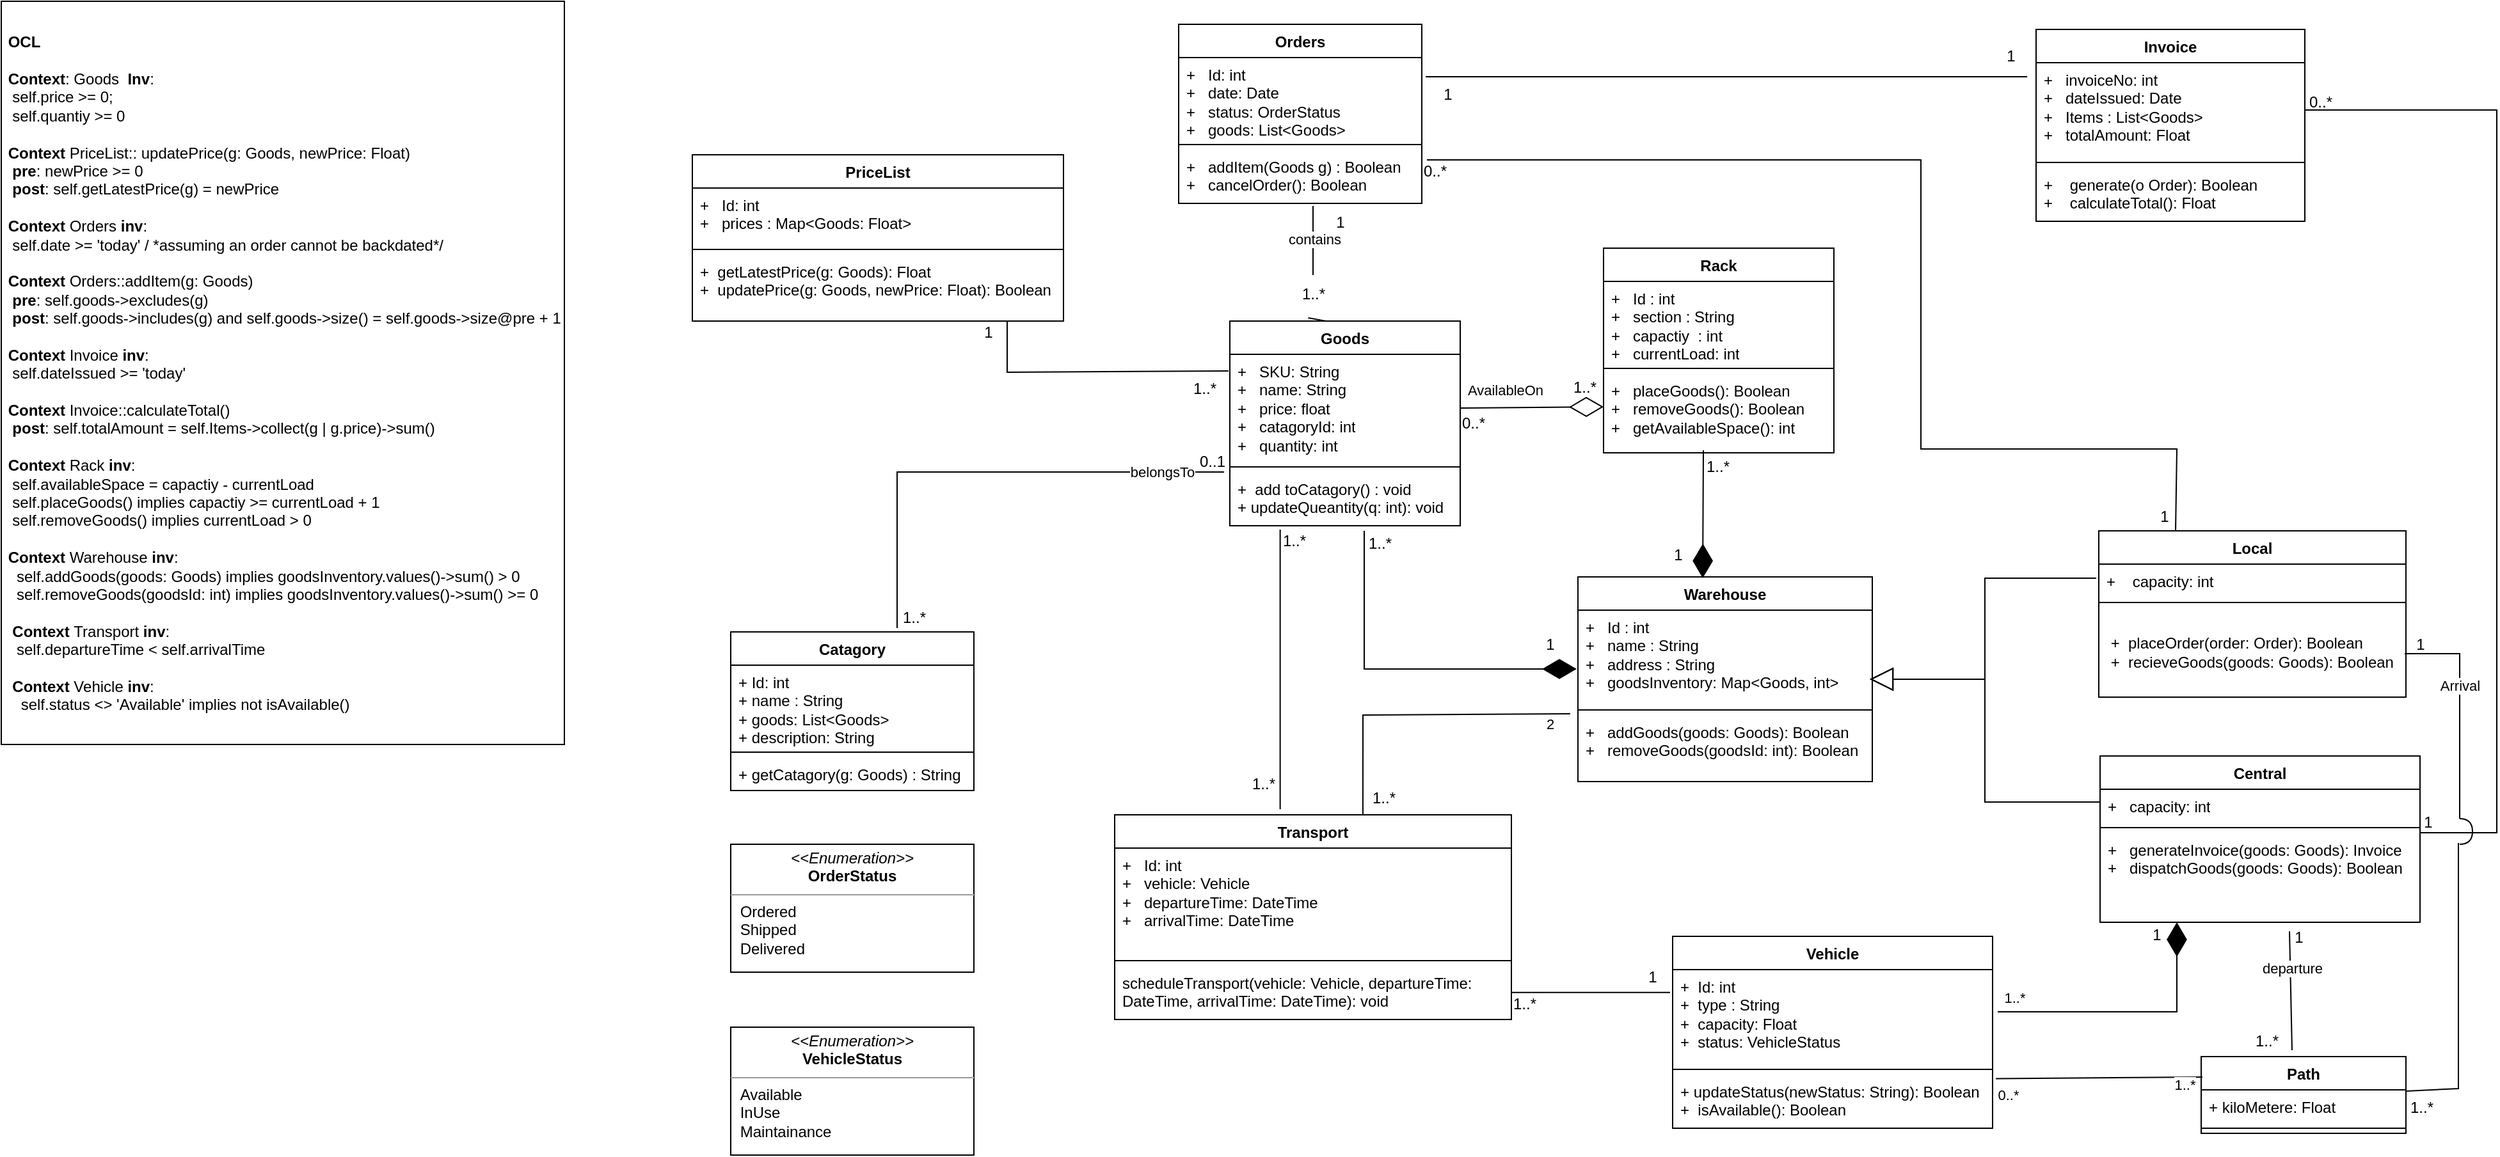 <mxfile version="25.0.3">
  <diagram id="C5RBs43oDa-KdzZeNtuy" name="Page-1">
    <mxGraphModel dx="2455" dy="952" grid="1" gridSize="10" guides="1" tooltips="1" connect="1" arrows="1" fold="1" page="1" pageScale="1" pageWidth="827" pageHeight="1169" math="0" shadow="0">
      <root>
        <mxCell id="WIyWlLk6GJQsqaUBKTNV-0" />
        <mxCell id="WIyWlLk6GJQsqaUBKTNV-1" parent="WIyWlLk6GJQsqaUBKTNV-0" />
        <mxCell id="bvznEvBt9XW9MmOypaV--0" value="Warehouse" style="swimlane;align=center;verticalAlign=top;childLayout=stackLayout;horizontal=1;startSize=26;horizontalStack=0;resizeParent=1;resizeParentMax=0;resizeLast=0;collapsible=1;marginBottom=0;whiteSpace=wrap;html=1;spacing=2;spacingTop=0;" parent="WIyWlLk6GJQsqaUBKTNV-1" vertex="1">
          <mxGeometry x="562" y="480" width="230" height="160" as="geometry" />
        </mxCell>
        <mxCell id="bvznEvBt9XW9MmOypaV--1" value="+&amp;nbsp; &amp;nbsp;Id : int&lt;br&gt;+&amp;nbsp; &amp;nbsp;name : String&lt;br&gt;+&amp;nbsp; &amp;nbsp;address : String&lt;br&gt;+&amp;nbsp; &amp;nbsp;goodsInventory: Map&amp;lt;Goods, int&amp;gt;" style="text;strokeColor=none;fillColor=none;align=left;verticalAlign=top;spacingLeft=4;spacingRight=4;overflow=hidden;rotatable=0;points=[[0,0.5],[1,0.5]];portConstraint=eastwest;whiteSpace=wrap;html=1;spacing=2;spacingTop=0;" parent="bvznEvBt9XW9MmOypaV--0" vertex="1">
          <mxGeometry y="26" width="230" height="74" as="geometry" />
        </mxCell>
        <mxCell id="bvznEvBt9XW9MmOypaV--2" value="" style="line;strokeWidth=1;fillColor=none;align=left;verticalAlign=middle;spacingTop=0;spacingLeft=3;spacingRight=3;rotatable=0;labelPosition=right;points=[];portConstraint=eastwest;strokeColor=inherit;spacing=2;" parent="bvznEvBt9XW9MmOypaV--0" vertex="1">
          <mxGeometry y="100" width="230" height="8" as="geometry" />
        </mxCell>
        <mxCell id="AQ1M3A_STcNm37RfU_dB-0" value="" style="edgeStyle=orthogonalEdgeStyle;rounded=0;orthogonalLoop=1;jettySize=auto;html=1;exitX=1;exitY=0.5;exitDx=0;exitDy=0;spacing=2;spacingTop=0;" parent="bvznEvBt9XW9MmOypaV--0" source="bvznEvBt9XW9MmOypaV--1" target="bvznEvBt9XW9MmOypaV--1" edge="1">
          <mxGeometry relative="1" as="geometry" />
        </mxCell>
        <mxCell id="66Vd1vHFDmCi_67C_Sqa-78" value="+&amp;nbsp; &amp;nbsp;addGoods(goods: Goods): Boolean&lt;br&gt;+&amp;nbsp; &amp;nbsp;removeGoods(goodsId: int): Boolean" style="text;strokeColor=none;fillColor=none;align=left;verticalAlign=top;spacingLeft=4;spacingRight=4;overflow=hidden;rotatable=0;points=[[0,0.5],[1,0.5]];portConstraint=eastwest;whiteSpace=wrap;html=1;spacing=2;spacingTop=0;" parent="bvznEvBt9XW9MmOypaV--0" vertex="1">
          <mxGeometry y="108" width="230" height="52" as="geometry" />
        </mxCell>
        <mxCell id="bvznEvBt9XW9MmOypaV--4" value="Rack" style="swimlane;align=center;verticalAlign=top;childLayout=stackLayout;horizontal=1;startSize=26;horizontalStack=0;resizeParent=1;resizeParentMax=0;resizeLast=0;collapsible=1;marginBottom=0;whiteSpace=wrap;html=1;spacing=2;spacingTop=0;" parent="WIyWlLk6GJQsqaUBKTNV-1" vertex="1">
          <mxGeometry x="582" y="223" width="180" height="160" as="geometry" />
        </mxCell>
        <mxCell id="bvznEvBt9XW9MmOypaV--5" value="+&amp;nbsp; &amp;nbsp;Id : int&lt;br&gt;+&amp;nbsp; &amp;nbsp;section : String&lt;br&gt;+&amp;nbsp; &amp;nbsp;capactiy&amp;nbsp; : int&lt;br&gt;+&amp;nbsp; &amp;nbsp;currentLoad: int" style="text;strokeColor=none;fillColor=none;align=left;verticalAlign=top;spacingLeft=4;spacingRight=4;overflow=hidden;rotatable=0;points=[[0,0.5],[1,0.5]];portConstraint=eastwest;whiteSpace=wrap;html=1;spacing=2;spacingTop=0;" parent="bvznEvBt9XW9MmOypaV--4" vertex="1">
          <mxGeometry y="26" width="180" height="64" as="geometry" />
        </mxCell>
        <mxCell id="bvznEvBt9XW9MmOypaV--6" value="" style="line;strokeWidth=1;fillColor=none;align=left;verticalAlign=middle;spacingTop=0;spacingLeft=3;spacingRight=3;rotatable=0;labelPosition=right;points=[];portConstraint=eastwest;strokeColor=inherit;spacing=2;" parent="bvznEvBt9XW9MmOypaV--4" vertex="1">
          <mxGeometry y="90" width="180" height="8" as="geometry" />
        </mxCell>
        <mxCell id="bvznEvBt9XW9MmOypaV--7" value="+&amp;nbsp; &amp;nbsp;placeGoods(): Boolean&lt;br&gt;+&amp;nbsp; &amp;nbsp;removeGoods(): Boolean&lt;br&gt;+&amp;nbsp; &amp;nbsp;getAvailableSpace(): int" style="text;strokeColor=none;fillColor=none;align=left;verticalAlign=top;spacingLeft=4;spacingRight=4;overflow=hidden;rotatable=0;points=[[0,0.5],[1,0.5]];portConstraint=eastwest;whiteSpace=wrap;html=1;spacing=2;spacingTop=0;" parent="bvznEvBt9XW9MmOypaV--4" vertex="1">
          <mxGeometry y="98" width="180" height="62" as="geometry" />
        </mxCell>
        <mxCell id="bvznEvBt9XW9MmOypaV--8" value="Goods" style="swimlane;align=center;verticalAlign=top;childLayout=stackLayout;horizontal=1;startSize=26;horizontalStack=0;resizeParent=1;resizeParentMax=0;resizeLast=0;collapsible=1;marginBottom=0;whiteSpace=wrap;html=1;spacing=2;spacingTop=0;" parent="WIyWlLk6GJQsqaUBKTNV-1" vertex="1">
          <mxGeometry x="290" y="280" width="180" height="160" as="geometry" />
        </mxCell>
        <mxCell id="bvznEvBt9XW9MmOypaV--9" value="+&amp;nbsp; &amp;nbsp;SKU: String&lt;br&gt;+&amp;nbsp; &amp;nbsp;name: String&lt;br&gt;+&amp;nbsp; &amp;nbsp;price: float&lt;br&gt;+&amp;nbsp; &amp;nbsp;catagoryId: int&lt;br&gt;+&amp;nbsp; &amp;nbsp;quantity: int" style="text;strokeColor=none;fillColor=none;align=left;verticalAlign=top;spacingLeft=4;spacingRight=4;overflow=hidden;rotatable=0;points=[[0,0.5],[1,0.5]];portConstraint=eastwest;whiteSpace=wrap;html=1;spacing=2;spacingTop=0;" parent="bvznEvBt9XW9MmOypaV--8" vertex="1">
          <mxGeometry y="26" width="180" height="84" as="geometry" />
        </mxCell>
        <mxCell id="bvznEvBt9XW9MmOypaV--10" value="" style="line;strokeWidth=1;fillColor=none;align=left;verticalAlign=middle;spacingTop=0;spacingLeft=3;spacingRight=3;rotatable=0;labelPosition=right;points=[];portConstraint=eastwest;strokeColor=inherit;spacing=2;" parent="bvznEvBt9XW9MmOypaV--8" vertex="1">
          <mxGeometry y="110" width="180" height="8" as="geometry" />
        </mxCell>
        <mxCell id="bvznEvBt9XW9MmOypaV--11" value="+&amp;nbsp; add toCatagory() : void&lt;br&gt;+ updateQueantity(q: int): void" style="text;strokeColor=none;fillColor=none;align=left;verticalAlign=top;spacingLeft=4;spacingRight=4;overflow=hidden;rotatable=0;points=[[0,0.5],[1,0.5]];portConstraint=eastwest;whiteSpace=wrap;html=1;spacing=2;spacingTop=0;" parent="bvznEvBt9XW9MmOypaV--8" vertex="1">
          <mxGeometry y="118" width="180" height="42" as="geometry" />
        </mxCell>
        <mxCell id="bvznEvBt9XW9MmOypaV--12" value="Catagory" style="swimlane;align=center;verticalAlign=top;childLayout=stackLayout;horizontal=1;startSize=26;horizontalStack=0;resizeParent=1;resizeParentMax=0;resizeLast=0;collapsible=1;marginBottom=0;whiteSpace=wrap;html=1;spacing=2;spacingTop=0;" parent="WIyWlLk6GJQsqaUBKTNV-1" vertex="1">
          <mxGeometry x="-100" y="523" width="190" height="124" as="geometry" />
        </mxCell>
        <mxCell id="bvznEvBt9XW9MmOypaV--13" value="+ Id: int&lt;br&gt;+ name : String&lt;br&gt;+ goods: List&amp;lt;Goods&amp;gt;&lt;br&gt;+ description: String" style="text;strokeColor=none;fillColor=none;align=left;verticalAlign=top;spacingLeft=4;spacingRight=4;overflow=hidden;rotatable=0;points=[[0,0.5],[1,0.5]];portConstraint=eastwest;whiteSpace=wrap;html=1;spacing=2;spacingTop=0;" parent="bvznEvBt9XW9MmOypaV--12" vertex="1">
          <mxGeometry y="26" width="190" height="64" as="geometry" />
        </mxCell>
        <mxCell id="bvznEvBt9XW9MmOypaV--14" value="" style="line;strokeWidth=1;fillColor=none;align=left;verticalAlign=middle;spacingTop=0;spacingLeft=3;spacingRight=3;rotatable=0;labelPosition=right;points=[];portConstraint=eastwest;strokeColor=inherit;spacing=2;" parent="bvznEvBt9XW9MmOypaV--12" vertex="1">
          <mxGeometry y="90" width="190" height="8" as="geometry" />
        </mxCell>
        <mxCell id="bvznEvBt9XW9MmOypaV--15" value="+ getCatagory(g: Goods) : String" style="text;strokeColor=none;fillColor=none;align=left;verticalAlign=top;spacingLeft=4;spacingRight=4;overflow=hidden;rotatable=0;points=[[0,0.5],[1,0.5]];portConstraint=eastwest;whiteSpace=wrap;html=1;spacing=2;spacingTop=0;" parent="bvznEvBt9XW9MmOypaV--12" vertex="1">
          <mxGeometry y="98" width="190" height="26" as="geometry" />
        </mxCell>
        <mxCell id="bvznEvBt9XW9MmOypaV--17" value="PriceList" style="swimlane;align=center;verticalAlign=top;childLayout=stackLayout;horizontal=1;startSize=26;horizontalStack=0;resizeParent=1;resizeParentMax=0;resizeLast=0;collapsible=1;marginBottom=0;whiteSpace=wrap;html=1;spacing=2;spacingTop=0;" parent="WIyWlLk6GJQsqaUBKTNV-1" vertex="1">
          <mxGeometry x="-130" y="150" width="290" height="130" as="geometry" />
        </mxCell>
        <mxCell id="bvznEvBt9XW9MmOypaV--18" value="+&amp;nbsp; &amp;nbsp;Id: int&lt;br&gt;+&amp;nbsp; &amp;nbsp;prices : Map&amp;lt;Goods: Float&amp;gt;" style="text;strokeColor=none;fillColor=none;align=left;verticalAlign=top;spacingLeft=4;spacingRight=4;overflow=hidden;rotatable=0;points=[[0,0.5],[1,0.5]];portConstraint=eastwest;whiteSpace=wrap;html=1;spacing=2;spacingTop=0;" parent="bvznEvBt9XW9MmOypaV--17" vertex="1">
          <mxGeometry y="26" width="290" height="44" as="geometry" />
        </mxCell>
        <mxCell id="bvznEvBt9XW9MmOypaV--19" value="" style="line;strokeWidth=1;fillColor=none;align=left;verticalAlign=middle;spacingTop=0;spacingLeft=3;spacingRight=3;rotatable=0;labelPosition=right;points=[];portConstraint=eastwest;strokeColor=inherit;spacing=2;" parent="bvznEvBt9XW9MmOypaV--17" vertex="1">
          <mxGeometry y="70" width="290" height="8" as="geometry" />
        </mxCell>
        <mxCell id="bvznEvBt9XW9MmOypaV--20" value="+  getLatestPrice(g: Goods): Float&#xa;+  updatePrice(g: Goods, newPrice: Float): Boolean" style="text;strokeColor=none;fillColor=none;align=left;verticalAlign=top;spacingLeft=4;spacingRight=4;overflow=hidden;rotatable=0;points=[[0,0.5],[1,0.5]];portConstraint=eastwest;whiteSpace=wrap;html=1;spacing=2;spacingTop=0;" parent="bvznEvBt9XW9MmOypaV--17" vertex="1">
          <mxGeometry y="78" width="290" height="52" as="geometry" />
        </mxCell>
        <mxCell id="bvznEvBt9XW9MmOypaV--21" value="Orders" style="swimlane;align=center;verticalAlign=top;childLayout=stackLayout;horizontal=1;startSize=26;horizontalStack=0;resizeParent=1;resizeParentMax=0;resizeLast=0;collapsible=1;marginBottom=0;whiteSpace=wrap;html=1;spacing=2;spacingTop=0;" parent="WIyWlLk6GJQsqaUBKTNV-1" vertex="1">
          <mxGeometry x="250" y="48" width="190" height="140" as="geometry">
            <mxRectangle x="-113" y="329" width="80" height="30" as="alternateBounds" />
          </mxGeometry>
        </mxCell>
        <mxCell id="bvznEvBt9XW9MmOypaV--22" value="+&amp;nbsp; &amp;nbsp;Id: int&lt;br&gt;+&amp;nbsp; &amp;nbsp;date: Date&lt;br&gt;+&amp;nbsp; &amp;nbsp;status: OrderStatus&lt;br&gt;+&amp;nbsp; &amp;nbsp;goods: List&amp;lt;Goods&amp;gt;" style="text;strokeColor=none;fillColor=none;align=left;verticalAlign=top;spacingLeft=4;spacingRight=4;overflow=hidden;rotatable=0;points=[[0,0.5],[1,0.5]];portConstraint=eastwest;whiteSpace=wrap;html=1;spacing=2;spacingTop=0;" parent="bvznEvBt9XW9MmOypaV--21" vertex="1">
          <mxGeometry y="26" width="190" height="64" as="geometry" />
        </mxCell>
        <mxCell id="bvznEvBt9XW9MmOypaV--23" value="" style="line;strokeWidth=1;fillColor=none;align=left;verticalAlign=middle;spacingTop=0;spacingLeft=3;spacingRight=3;rotatable=0;labelPosition=right;points=[];portConstraint=eastwest;strokeColor=inherit;spacing=2;" parent="bvznEvBt9XW9MmOypaV--21" vertex="1">
          <mxGeometry y="90" width="190" height="8" as="geometry" />
        </mxCell>
        <mxCell id="bvznEvBt9XW9MmOypaV--24" value="+&amp;nbsp; &amp;nbsp;addItem(Goods g) : Boolean&lt;br&gt;+&amp;nbsp; &amp;nbsp;cancelOrder(): Boolean" style="text;strokeColor=none;fillColor=none;align=left;verticalAlign=top;spacingLeft=4;spacingRight=4;overflow=hidden;rotatable=0;points=[[0,0.5],[1,0.5]];portConstraint=eastwest;whiteSpace=wrap;html=1;spacing=2;spacingTop=0;" parent="bvznEvBt9XW9MmOypaV--21" vertex="1">
          <mxGeometry y="98" width="190" height="42" as="geometry" />
        </mxCell>
        <mxCell id="bvznEvBt9XW9MmOypaV--25" value="Invoice" style="swimlane;align=center;verticalAlign=top;childLayout=stackLayout;horizontal=1;startSize=26;horizontalStack=0;resizeParent=1;resizeParentMax=0;resizeLast=0;collapsible=1;marginBottom=0;whiteSpace=wrap;html=1;spacing=2;spacingTop=0;" parent="WIyWlLk6GJQsqaUBKTNV-1" vertex="1">
          <mxGeometry x="920" y="52" width="210" height="150" as="geometry" />
        </mxCell>
        <mxCell id="bvznEvBt9XW9MmOypaV--26" value="+&amp;nbsp; &amp;nbsp;invoiceNo: int&lt;br&gt;+&amp;nbsp; &amp;nbsp;dateIssued: Date&lt;br&gt;+&amp;nbsp; &amp;nbsp;Items : List&amp;lt;Goods&amp;gt;&lt;br&gt;+&amp;nbsp; &amp;nbsp;totalAmount: Float" style="text;strokeColor=none;fillColor=none;align=left;verticalAlign=top;spacingLeft=4;spacingRight=4;overflow=hidden;rotatable=0;points=[[0,0.5],[1,0.5]];portConstraint=eastwest;whiteSpace=wrap;html=1;spacing=2;spacingTop=0;" parent="bvznEvBt9XW9MmOypaV--25" vertex="1">
          <mxGeometry y="26" width="210" height="74" as="geometry" />
        </mxCell>
        <mxCell id="bvznEvBt9XW9MmOypaV--27" value="" style="line;strokeWidth=1;fillColor=none;align=left;verticalAlign=middle;spacingTop=0;spacingLeft=3;spacingRight=3;rotatable=0;labelPosition=right;points=[];portConstraint=eastwest;strokeColor=inherit;spacing=2;" parent="bvznEvBt9XW9MmOypaV--25" vertex="1">
          <mxGeometry y="100" width="210" height="8" as="geometry" />
        </mxCell>
        <mxCell id="AQ1M3A_STcNm37RfU_dB-69" value="+&amp;nbsp; &amp;nbsp; generate(o Order): Boolean&lt;br&gt;+&amp;nbsp; &amp;nbsp; calculateTotal(): Float" style="text;strokeColor=none;fillColor=none;align=left;verticalAlign=top;spacingLeft=4;spacingRight=4;overflow=hidden;rotatable=0;points=[[0,0.5],[1,0.5]];portConstraint=eastwest;whiteSpace=wrap;html=1;spacing=2;spacingTop=0;" parent="bvznEvBt9XW9MmOypaV--25" vertex="1">
          <mxGeometry y="108" width="210" height="42" as="geometry" />
        </mxCell>
        <mxCell id="bvznEvBt9XW9MmOypaV--29" value="Transport" style="swimlane;align=center;verticalAlign=top;childLayout=stackLayout;horizontal=1;startSize=26;horizontalStack=0;resizeParent=1;resizeParentMax=0;resizeLast=0;collapsible=1;marginBottom=0;whiteSpace=wrap;html=1;spacing=2;spacingTop=0;" parent="WIyWlLk6GJQsqaUBKTNV-1" vertex="1">
          <mxGeometry x="200" y="666" width="310" height="160" as="geometry" />
        </mxCell>
        <mxCell id="bvznEvBt9XW9MmOypaV--30" value="+&amp;nbsp; &amp;nbsp;Id: int&lt;br&gt;&lt;div&gt;&lt;span style=&quot;background-color: initial;&quot;&gt;+&amp;nbsp; &amp;nbsp;vehicle: Vehicle&lt;/span&gt;&lt;br&gt;&lt;/div&gt;&lt;div&gt;+&amp;nbsp; &amp;nbsp;departureTime: DateTime&lt;/div&gt;&lt;div&gt;+&amp;nbsp; &amp;nbsp;arrivalTime: DateTime&lt;/div&gt;" style="text;strokeColor=none;fillColor=none;align=left;verticalAlign=top;spacingLeft=4;spacingRight=4;overflow=hidden;rotatable=0;points=[[0,0.5],[1,0.5]];portConstraint=eastwest;whiteSpace=wrap;html=1;spacing=2;spacingTop=0;" parent="bvznEvBt9XW9MmOypaV--29" vertex="1">
          <mxGeometry y="26" width="310" height="84" as="geometry" />
        </mxCell>
        <mxCell id="bvznEvBt9XW9MmOypaV--31" value="" style="line;strokeWidth=1;fillColor=none;align=left;verticalAlign=middle;spacingTop=0;spacingLeft=3;spacingRight=3;rotatable=0;labelPosition=right;points=[];portConstraint=eastwest;strokeColor=inherit;spacing=2;" parent="bvznEvBt9XW9MmOypaV--29" vertex="1">
          <mxGeometry y="110" width="310" height="8" as="geometry" />
        </mxCell>
        <mxCell id="66Vd1vHFDmCi_67C_Sqa-82" value="scheduleTransport(vehicle: Vehicle, departureTime: DateTime, arrivalTime: DateTime): void" style="text;strokeColor=none;fillColor=none;align=left;verticalAlign=top;spacingLeft=4;spacingRight=4;overflow=hidden;rotatable=0;points=[[0,0.5],[1,0.5]];portConstraint=eastwest;whiteSpace=wrap;html=1;spacing=2;spacingTop=0;" parent="bvznEvBt9XW9MmOypaV--29" vertex="1">
          <mxGeometry y="118" width="310" height="42" as="geometry" />
        </mxCell>
        <mxCell id="AQ1M3A_STcNm37RfU_dB-5" value="Local" style="swimlane;align=center;verticalAlign=top;childLayout=stackLayout;horizontal=1;startSize=26;horizontalStack=0;resizeParent=1;resizeParentMax=0;resizeLast=0;collapsible=1;marginBottom=0;whiteSpace=wrap;html=1;spacing=2;spacingTop=0;" parent="WIyWlLk6GJQsqaUBKTNV-1" vertex="1">
          <mxGeometry x="969" y="444" width="240" height="130" as="geometry" />
        </mxCell>
        <mxCell id="AQ1M3A_STcNm37RfU_dB-6" value="+    capacity: int" style="text;strokeColor=none;fillColor=none;align=left;verticalAlign=top;spacingLeft=4;spacingRight=4;overflow=hidden;rotatable=0;points=[[0,0.5],[1,0.5]];portConstraint=eastwest;whiteSpace=wrap;html=1;spacing=2;spacingTop=0;" parent="AQ1M3A_STcNm37RfU_dB-5" vertex="1">
          <mxGeometry y="26" width="240" height="26" as="geometry" />
        </mxCell>
        <mxCell id="AQ1M3A_STcNm37RfU_dB-7" value="" style="line;strokeWidth=1;fillColor=none;align=left;verticalAlign=middle;spacingTop=0;spacingLeft=3;spacingRight=3;rotatable=0;labelPosition=right;points=[];portConstraint=eastwest;strokeColor=inherit;spacing=2;" parent="AQ1M3A_STcNm37RfU_dB-5" vertex="1">
          <mxGeometry y="52" width="240" height="8" as="geometry" />
        </mxCell>
        <mxCell id="66Vd1vHFDmCi_67C_Sqa-39" value="&lt;div&gt;&amp;nbsp;&lt;/div&gt;&lt;div&gt;&amp;nbsp;+&amp;nbsp; placeOrder(order: Order): Boolean&lt;/div&gt;&lt;div&gt;&amp;nbsp;+&amp;nbsp; recieveGoods(goods: Goods): Boolean&lt;/div&gt;" style="text;strokeColor=none;fillColor=none;align=left;verticalAlign=top;spacingLeft=4;spacingRight=4;overflow=hidden;rotatable=0;points=[[0,0.5],[1,0.5]];portConstraint=eastwest;whiteSpace=wrap;html=1;spacing=2;spacingTop=0;" parent="AQ1M3A_STcNm37RfU_dB-5" vertex="1">
          <mxGeometry y="60" width="240" height="70" as="geometry" />
        </mxCell>
        <mxCell id="AQ1M3A_STcNm37RfU_dB-9" value="Central" style="swimlane;align=center;verticalAlign=top;childLayout=stackLayout;horizontal=1;startSize=26;horizontalStack=0;resizeParent=1;resizeParentMax=0;resizeLast=0;collapsible=1;marginBottom=0;whiteSpace=wrap;html=1;spacing=2;spacingTop=0;" parent="WIyWlLk6GJQsqaUBKTNV-1" vertex="1">
          <mxGeometry x="970" y="620" width="250" height="130" as="geometry" />
        </mxCell>
        <mxCell id="AQ1M3A_STcNm37RfU_dB-10" value="+   capacity: int" style="text;strokeColor=none;fillColor=none;align=left;verticalAlign=top;spacingLeft=4;spacingRight=4;overflow=hidden;rotatable=0;points=[[0,0.5],[1,0.5]];portConstraint=eastwest;whiteSpace=wrap;html=1;spacing=2;spacingTop=0;" parent="AQ1M3A_STcNm37RfU_dB-9" vertex="1">
          <mxGeometry y="26" width="250" height="26" as="geometry" />
        </mxCell>
        <mxCell id="AQ1M3A_STcNm37RfU_dB-11" value="" style="line;strokeWidth=1;fillColor=none;align=left;verticalAlign=middle;spacingTop=0;spacingLeft=3;spacingRight=3;rotatable=0;labelPosition=right;points=[];portConstraint=eastwest;strokeColor=inherit;spacing=2;" parent="AQ1M3A_STcNm37RfU_dB-9" vertex="1">
          <mxGeometry y="52" width="250" height="8" as="geometry" />
        </mxCell>
        <mxCell id="AQ1M3A_STcNm37RfU_dB-72" value="+&amp;nbsp; &amp;nbsp;generateInvoice(goods: Goods): Invoice&lt;br&gt;+&amp;nbsp; &amp;nbsp;dispatchGoods(goods: Goods): Boolean" style="text;strokeColor=none;fillColor=none;align=left;verticalAlign=top;spacingLeft=4;spacingRight=4;overflow=hidden;rotatable=0;points=[[0,0.5],[1,0.5]];portConstraint=eastwest;whiteSpace=wrap;html=1;spacing=2;spacingTop=0;" parent="AQ1M3A_STcNm37RfU_dB-9" vertex="1">
          <mxGeometry y="60" width="250" height="70" as="geometry" />
        </mxCell>
        <mxCell id="AQ1M3A_STcNm37RfU_dB-27" value="" style="endArrow=diamondThin;endFill=0;endSize=24;html=1;rounded=0;exitX=1;exitY=0.5;exitDx=0;exitDy=0;entryX=0.875;entryY=1;entryDx=0;entryDy=0;entryPerimeter=0;spacing=2;spacingTop=0;" parent="WIyWlLk6GJQsqaUBKTNV-1" source="bvznEvBt9XW9MmOypaV--9" target="AQ1M3A_STcNm37RfU_dB-36" edge="1">
          <mxGeometry width="160" relative="1" as="geometry">
            <mxPoint x="490" y="530" as="sourcePoint" />
            <mxPoint x="650" y="530" as="targetPoint" />
          </mxGeometry>
        </mxCell>
        <mxCell id="AQ1M3A_STcNm37RfU_dB-54" value="AvailableOn" style="edgeLabel;html=1;align=center;verticalAlign=middle;resizable=0;points=[];spacing=2;spacingTop=0;" parent="AQ1M3A_STcNm37RfU_dB-27" vertex="1" connectable="0">
          <mxGeometry x="0.109" relative="1" as="geometry">
            <mxPoint x="-27" y="-14" as="offset" />
          </mxGeometry>
        </mxCell>
        <mxCell id="AQ1M3A_STcNm37RfU_dB-29" value="" style="endArrow=none;html=1;rounded=0;spacing=2;spacingTop=0;" parent="WIyWlLk6GJQsqaUBKTNV-1" source="AQ1M3A_STcNm37RfU_dB-35" edge="1">
          <mxGeometry width="50" height="50" relative="1" as="geometry">
            <mxPoint x="365" y="280" as="sourcePoint" />
            <mxPoint x="355" y="190" as="targetPoint" />
          </mxGeometry>
        </mxCell>
        <mxCell id="AQ1M3A_STcNm37RfU_dB-55" value="contains" style="edgeLabel;html=1;align=center;verticalAlign=middle;resizable=0;points=[];spacing=2;spacingTop=0;" parent="AQ1M3A_STcNm37RfU_dB-29" vertex="1" connectable="0">
          <mxGeometry x="0.046" y="-1" relative="1" as="geometry">
            <mxPoint as="offset" />
          </mxGeometry>
        </mxCell>
        <mxCell id="AQ1M3A_STcNm37RfU_dB-31" value="" style="endArrow=none;html=1;rounded=0;entryX=1.125;entryY=0.033;entryDx=0;entryDy=0;entryPerimeter=0;exitX=0.5;exitY=1;exitDx=0;exitDy=0;spacing=2;spacingTop=0;" parent="WIyWlLk6GJQsqaUBKTNV-1" source="bvznEvBt9XW9MmOypaV--17" edge="1">
          <mxGeometry width="50" height="50" relative="1" as="geometry">
            <mxPoint x="120" y="220" as="sourcePoint" />
            <mxPoint x="289" y="318.99" as="targetPoint" />
            <Array as="points">
              <mxPoint x="116" y="280" />
              <mxPoint x="116" y="320" />
            </Array>
          </mxGeometry>
        </mxCell>
        <mxCell id="AQ1M3A_STcNm37RfU_dB-33" value="" style="endArrow=none;html=1;rounded=0;exitX=-0.025;exitY=0;exitDx=0;exitDy=0;exitPerimeter=0;spacing=2;spacingTop=0;" parent="WIyWlLk6GJQsqaUBKTNV-1" source="bvznEvBt9XW9MmOypaV--11" edge="1">
          <mxGeometry width="50" height="50" relative="1" as="geometry">
            <mxPoint x="365" y="570" as="sourcePoint" />
            <mxPoint x="30" y="520" as="targetPoint" />
            <Array as="points">
              <mxPoint x="30" y="398" />
            </Array>
          </mxGeometry>
        </mxCell>
        <mxCell id="66Vd1vHFDmCi_67C_Sqa-43" value="belongsTo" style="edgeLabel;html=1;align=center;verticalAlign=middle;resizable=0;points=[];" parent="AQ1M3A_STcNm37RfU_dB-33" vertex="1" connectable="0">
          <mxGeometry x="-0.314" relative="1" as="geometry">
            <mxPoint x="81" as="offset" />
          </mxGeometry>
        </mxCell>
        <mxCell id="AQ1M3A_STcNm37RfU_dB-34" value="1" style="text;html=1;align=center;verticalAlign=middle;resizable=0;points=[];autosize=1;strokeColor=none;fillColor=none;spacing=2;spacingTop=0;" parent="WIyWlLk6GJQsqaUBKTNV-1" vertex="1">
          <mxGeometry x="361" y="188" width="30" height="30" as="geometry" />
        </mxCell>
        <mxCell id="AQ1M3A_STcNm37RfU_dB-36" value="1..*" style="text;html=1;align=center;verticalAlign=middle;resizable=0;points=[];autosize=1;strokeColor=none;fillColor=none;spacing=2;spacingTop=0;" parent="WIyWlLk6GJQsqaUBKTNV-1" vertex="1">
          <mxGeometry x="547" y="317" width="40" height="30" as="geometry" />
        </mxCell>
        <mxCell id="AQ1M3A_STcNm37RfU_dB-37" value="0..*" style="text;html=1;align=center;verticalAlign=middle;resizable=0;points=[];autosize=1;strokeColor=none;fillColor=none;spacing=2;spacingTop=0;" parent="WIyWlLk6GJQsqaUBKTNV-1" vertex="1">
          <mxGeometry x="460" y="345" width="40" height="30" as="geometry" />
        </mxCell>
        <mxCell id="AQ1M3A_STcNm37RfU_dB-41" value="1..*" style="text;html=1;align=center;verticalAlign=middle;resizable=0;points=[];autosize=1;strokeColor=none;fillColor=none;spacing=2;spacingTop=0;" parent="WIyWlLk6GJQsqaUBKTNV-1" vertex="1">
          <mxGeometry x="250" y="318" width="40" height="30" as="geometry" />
        </mxCell>
        <mxCell id="AQ1M3A_STcNm37RfU_dB-44" value="1..*" style="text;html=1;align=center;verticalAlign=middle;resizable=0;points=[];autosize=1;strokeColor=none;fillColor=none;spacing=2;spacingTop=0;" parent="WIyWlLk6GJQsqaUBKTNV-1" vertex="1">
          <mxGeometry x="23" y="497" width="40" height="30" as="geometry" />
        </mxCell>
        <mxCell id="AQ1M3A_STcNm37RfU_dB-45" value="0..1" style="text;html=1;align=center;verticalAlign=middle;resizable=0;points=[];autosize=1;strokeColor=none;fillColor=none;spacing=2;spacingTop=0;" parent="WIyWlLk6GJQsqaUBKTNV-1" vertex="1">
          <mxGeometry x="256" y="375" width="40" height="30" as="geometry" />
        </mxCell>
        <mxCell id="AQ1M3A_STcNm37RfU_dB-46" value="1..*" style="text;html=1;align=center;verticalAlign=middle;resizable=0;points=[];autosize=1;strokeColor=none;fillColor=none;spacing=2;spacingTop=0;" parent="WIyWlLk6GJQsqaUBKTNV-1" vertex="1">
          <mxGeometry x="296" y="627" width="40" height="30" as="geometry" />
        </mxCell>
        <mxCell id="AQ1M3A_STcNm37RfU_dB-48" value="1..*" style="text;html=1;align=center;verticalAlign=middle;resizable=0;points=[];autosize=1;strokeColor=none;fillColor=none;spacing=2;spacingTop=0;" parent="WIyWlLk6GJQsqaUBKTNV-1" vertex="1">
          <mxGeometry x="320" y="437" width="40" height="30" as="geometry" />
        </mxCell>
        <mxCell id="AQ1M3A_STcNm37RfU_dB-68" value="1" style="text;html=1;align=center;verticalAlign=middle;resizable=0;points=[];autosize=1;strokeColor=none;fillColor=none;spacing=2;spacingTop=0;" parent="WIyWlLk6GJQsqaUBKTNV-1" vertex="1">
          <mxGeometry x="86" y="274" width="30" height="30" as="geometry" />
        </mxCell>
        <mxCell id="AQ1M3A_STcNm37RfU_dB-75" value="" style="endArrow=block;endSize=16;endFill=0;html=1;rounded=0;spacing=2;spacingTop=0;" parent="WIyWlLk6GJQsqaUBKTNV-1" edge="1">
          <mxGeometry width="160" relative="1" as="geometry">
            <mxPoint x="967" y="481" as="sourcePoint" />
            <mxPoint x="790" y="560" as="targetPoint" />
            <Array as="points">
              <mxPoint x="880" y="481" />
              <mxPoint x="880" y="560" />
            </Array>
          </mxGeometry>
        </mxCell>
        <mxCell id="AQ1M3A_STcNm37RfU_dB-76" value="" style="endArrow=block;endSize=16;endFill=0;html=1;rounded=0;spacing=2;spacingTop=0;" parent="WIyWlLk6GJQsqaUBKTNV-1" edge="1">
          <mxGeometry width="160" relative="1" as="geometry">
            <mxPoint x="970" y="656" as="sourcePoint" />
            <mxPoint x="790" y="560" as="targetPoint" />
            <Array as="points">
              <mxPoint x="880" y="656" />
              <mxPoint x="880" y="560" />
            </Array>
          </mxGeometry>
        </mxCell>
        <mxCell id="AQ1M3A_STcNm37RfU_dB-78" value="" style="endArrow=diamondThin;endFill=1;endSize=24;html=1;rounded=0;spacing=2;spacingTop=0;" parent="WIyWlLk6GJQsqaUBKTNV-1" edge="1">
          <mxGeometry width="160" relative="1" as="geometry">
            <mxPoint x="660" y="381" as="sourcePoint" />
            <mxPoint x="659.5" y="481" as="targetPoint" />
          </mxGeometry>
        </mxCell>
        <mxCell id="AQ1M3A_STcNm37RfU_dB-79" value="1" style="text;html=1;align=center;verticalAlign=middle;resizable=0;points=[];autosize=1;strokeColor=none;fillColor=none;spacing=2;spacingTop=0;" parent="WIyWlLk6GJQsqaUBKTNV-1" vertex="1">
          <mxGeometry x="625" y="448" width="30" height="30" as="geometry" />
        </mxCell>
        <mxCell id="AQ1M3A_STcNm37RfU_dB-80" value="1..*" style="text;html=1;align=center;verticalAlign=middle;resizable=0;points=[];autosize=1;strokeColor=none;fillColor=none;spacing=2;spacingTop=0;" parent="WIyWlLk6GJQsqaUBKTNV-1" vertex="1">
          <mxGeometry x="651" y="379" width="40" height="30" as="geometry" />
        </mxCell>
        <mxCell id="AQ1M3A_STcNm37RfU_dB-89" value="&amp;nbsp;&lt;b&gt;OCL&lt;/b&gt;&lt;br&gt;&lt;br&gt;&amp;nbsp;&lt;b&gt;Context&lt;/b&gt;: Goods&amp;nbsp;&amp;nbsp;&lt;b&gt;Inv&lt;/b&gt;:&lt;br&gt;&amp;nbsp; self.price &amp;gt;= 0;&lt;br&gt;&amp;nbsp; self.quantiy &amp;gt;= 0&lt;br&gt;&lt;br&gt;&amp;nbsp;&lt;b&gt;Context &lt;/b&gt;PriceList:: updatePrice(g: Goods, newPrice: Float)&lt;br&gt;&amp;nbsp; &lt;b&gt;pre&lt;/b&gt;: newPrice &amp;gt;= 0&lt;br&gt;&amp;nbsp; &lt;b&gt;post&lt;/b&gt;: self.getLatestPrice(g) = newPrice&lt;br&gt;&lt;br&gt;&amp;nbsp;&lt;b&gt;Context &lt;/b&gt;Orders &lt;b&gt;inv&lt;/b&gt;:&amp;nbsp;&lt;div&gt;&amp;nbsp; self.date &amp;gt;= &#39;today&#39; / *assuming an order cannot be backdated*/&lt;/div&gt;&lt;br&gt;&amp;nbsp;&lt;b&gt;Context &lt;/b&gt;Orders::addItem(g: Goods) &lt;br&gt;&amp;nbsp; &lt;b&gt;pre&lt;/b&gt;: self.goods-&amp;gt;excludes(g)&lt;br&gt;&lt;div&gt;&amp;nbsp; &lt;b&gt;post&lt;/b&gt;: self.goods-&amp;gt;includes(g) and self.goods-&amp;gt;size() = self.goods-&amp;gt;size@pre + 1&lt;/div&gt;&lt;div&gt;&lt;br&gt;&lt;/div&gt;&lt;span style=&quot;background-color: initial;&quot;&gt;&amp;nbsp;&lt;b&gt;Context &lt;/b&gt;Invoice &lt;b&gt;inv&lt;/b&gt;:&amp;nbsp;&lt;/span&gt;&lt;br&gt;&lt;div&gt;&amp;nbsp; self.dateIssued &amp;gt;= &#39;today&#39;&amp;nbsp;&lt;/div&gt;&lt;div&gt;&amp;nbsp;&lt;/div&gt;&lt;div&gt;&lt;b&gt;&amp;nbsp;Context&lt;/b&gt; Invoice::calculateTotal()&amp;nbsp;&lt;/div&gt;&lt;div&gt;&lt;b&gt;&amp;nbsp; post&lt;/b&gt;: self.totalAmount = self.Items-&amp;gt;collect(g | g.price)-&amp;gt;sum()&lt;/div&gt;&lt;div&gt;&lt;br&gt;&lt;/div&gt;&lt;div&gt;&amp;nbsp;&lt;b&gt;Context &lt;/b&gt;Rack &lt;b&gt;inv&lt;/b&gt;:&lt;/div&gt;&lt;div&gt;&amp;nbsp; self.availableSpace = capactiy - currentLoad&lt;/div&gt;&lt;div&gt;&amp;nbsp; self.placeGoods() implies capactiy &amp;gt;= currentLoad + 1&lt;/div&gt;&lt;div&gt;&amp;nbsp; self.removeGoods() implies currentLoad &amp;gt; 0&lt;/div&gt;&lt;div&gt;&lt;br&gt;&lt;/div&gt;&lt;div&gt;&amp;nbsp;&lt;b&gt;Context &lt;/b&gt;Warehouse &lt;b&gt;inv&lt;/b&gt;:&lt;/div&gt;&lt;div&gt;&amp;nbsp; &amp;nbsp;self.addGoods(goods: Goods) implies goodsInventory.values()-&amp;gt;sum() &amp;gt; 0&lt;/div&gt;&lt;div&gt;&amp;nbsp; &amp;nbsp;self.removeGoods(goodsId: int) implies goodsInventory.values()-&amp;gt;sum() &amp;gt;= 0&lt;/div&gt;&lt;div&gt;&lt;br&gt;&lt;/div&gt;&lt;div&gt;&amp;nbsp; &lt;b&gt;Context &lt;/b&gt;Transport &lt;b&gt;inv&lt;/b&gt;:&amp;nbsp;&lt;/div&gt;&lt;div&gt;&amp;nbsp; &amp;nbsp;self.departureTime &amp;lt; self.arrivalTime&lt;/div&gt;&lt;div&gt;&lt;br&gt;&lt;/div&gt;&lt;div&gt;&amp;nbsp; &lt;b&gt;Context &lt;/b&gt;Vehicle &lt;b&gt;inv&lt;/b&gt;:&amp;nbsp;&lt;/div&gt;&lt;div&gt;&amp;nbsp; &amp;nbsp; self.status &amp;lt;&amp;gt; &#39;Available&#39; implies not isAvailable()&lt;/div&gt;" style="rounded=0;whiteSpace=wrap;html=1;align=left;spacing=2;spacingTop=0;" parent="WIyWlLk6GJQsqaUBKTNV-1" vertex="1">
          <mxGeometry x="-670" y="30" width="440" height="581" as="geometry" />
        </mxCell>
        <mxCell id="66Vd1vHFDmCi_67C_Sqa-0" value="Vehicle" style="swimlane;align=center;verticalAlign=top;childLayout=stackLayout;horizontal=1;startSize=26;horizontalStack=0;resizeParent=1;resizeParentMax=0;resizeLast=0;collapsible=1;marginBottom=0;whiteSpace=wrap;html=1;spacing=2;spacingTop=0;" parent="WIyWlLk6GJQsqaUBKTNV-1" vertex="1">
          <mxGeometry x="636" y="761" width="250" height="150" as="geometry" />
        </mxCell>
        <mxCell id="66Vd1vHFDmCi_67C_Sqa-1" value="+&amp;nbsp; Id: int&lt;br&gt;+&amp;nbsp; type : String&lt;br&gt;+&amp;nbsp; capacity: Float&lt;br&gt;+&amp;nbsp; status: VehicleStatus" style="text;strokeColor=none;fillColor=none;align=left;verticalAlign=top;spacingLeft=4;spacingRight=4;overflow=hidden;rotatable=0;points=[[0,0.5],[1,0.5]];portConstraint=eastwest;whiteSpace=wrap;html=1;spacing=2;spacingTop=0;" parent="66Vd1vHFDmCi_67C_Sqa-0" vertex="1">
          <mxGeometry y="26" width="250" height="74" as="geometry" />
        </mxCell>
        <mxCell id="66Vd1vHFDmCi_67C_Sqa-2" value="" style="line;strokeWidth=1;fillColor=none;align=left;verticalAlign=middle;spacingTop=0;spacingLeft=3;spacingRight=3;rotatable=0;labelPosition=right;points=[];portConstraint=eastwest;strokeColor=inherit;spacing=2;" parent="66Vd1vHFDmCi_67C_Sqa-0" vertex="1">
          <mxGeometry y="100" width="250" height="8" as="geometry" />
        </mxCell>
        <mxCell id="66Vd1vHFDmCi_67C_Sqa-3" value="+ updateStatus(newStatus: String): Boolean&#xa;+  isAvailable(): Boolean" style="text;strokeColor=none;fillColor=none;align=left;verticalAlign=top;spacingLeft=4;spacingRight=4;overflow=hidden;rotatable=0;points=[[0,0.5],[1,0.5]];portConstraint=eastwest;whiteSpace=wrap;html=1;spacing=2;spacingTop=0;" parent="66Vd1vHFDmCi_67C_Sqa-0" vertex="1">
          <mxGeometry y="108" width="250" height="42" as="geometry" />
        </mxCell>
        <mxCell id="66Vd1vHFDmCi_67C_Sqa-8" value="Path" style="swimlane;align=center;verticalAlign=top;childLayout=stackLayout;horizontal=1;startSize=26;horizontalStack=0;resizeParent=1;resizeParentMax=0;resizeLast=0;collapsible=1;marginBottom=0;whiteSpace=wrap;html=1;spacing=2;spacingTop=0;" parent="WIyWlLk6GJQsqaUBKTNV-1" vertex="1">
          <mxGeometry x="1049" y="855" width="160" height="60" as="geometry" />
        </mxCell>
        <mxCell id="66Vd1vHFDmCi_67C_Sqa-9" value="+ kiloMetere: Float" style="text;strokeColor=none;fillColor=none;align=left;verticalAlign=top;spacingLeft=4;spacingRight=4;overflow=hidden;rotatable=0;points=[[0,0.5],[1,0.5]];portConstraint=eastwest;whiteSpace=wrap;html=1;spacing=2;spacingTop=0;" parent="66Vd1vHFDmCi_67C_Sqa-8" vertex="1">
          <mxGeometry y="26" width="160" height="26" as="geometry" />
        </mxCell>
        <mxCell id="66Vd1vHFDmCi_67C_Sqa-10" value="" style="line;strokeWidth=1;fillColor=none;align=left;verticalAlign=middle;spacingTop=0;spacingLeft=3;spacingRight=3;rotatable=0;labelPosition=right;points=[];portConstraint=eastwest;strokeColor=inherit;spacing=2;" parent="66Vd1vHFDmCi_67C_Sqa-8" vertex="1">
          <mxGeometry y="52" width="160" height="8" as="geometry" />
        </mxCell>
        <mxCell id="66Vd1vHFDmCi_67C_Sqa-17" value="" style="endArrow=none;html=1;rounded=0;entryX=0;entryY=0.25;entryDx=0;entryDy=0;exitX=0.994;exitY=0.274;exitDx=0;exitDy=0;exitPerimeter=0;spacing=2;spacingTop=0;" parent="WIyWlLk6GJQsqaUBKTNV-1" edge="1">
          <mxGeometry width="50" height="50" relative="1" as="geometry">
            <mxPoint x="888.5" y="872.276" as="sourcePoint" />
            <mxPoint x="1050" y="871" as="targetPoint" />
          </mxGeometry>
        </mxCell>
        <mxCell id="66Vd1vHFDmCi_67C_Sqa-32" value="0..*" style="edgeLabel;html=1;align=center;verticalAlign=middle;resizable=0;points=[];spacing=2;spacingTop=0;" parent="66Vd1vHFDmCi_67C_Sqa-17" vertex="1" connectable="0">
          <mxGeometry x="-0.834" y="-10" relative="1" as="geometry">
            <mxPoint x="-4" y="3" as="offset" />
          </mxGeometry>
        </mxCell>
        <mxCell id="66Vd1vHFDmCi_67C_Sqa-33" value="1..*" style="edgeLabel;html=1;align=center;verticalAlign=middle;resizable=0;points=[];spacing=2;spacingTop=0;" parent="66Vd1vHFDmCi_67C_Sqa-17" vertex="1" connectable="0">
          <mxGeometry x="0.826" y="-6" relative="1" as="geometry">
            <mxPoint as="offset" />
          </mxGeometry>
        </mxCell>
        <mxCell id="66Vd1vHFDmCi_67C_Sqa-19" value="1..*" style="text;html=1;align=center;verticalAlign=middle;resizable=0;points=[];autosize=1;strokeColor=none;fillColor=none;spacing=2;spacingTop=0;" parent="WIyWlLk6GJQsqaUBKTNV-1" vertex="1">
          <mxGeometry x="1201" y="880" width="40" height="30" as="geometry" />
        </mxCell>
        <mxCell id="66Vd1vHFDmCi_67C_Sqa-20" value="1..*" style="text;html=1;align=center;verticalAlign=middle;resizable=0;points=[];autosize=1;strokeColor=none;fillColor=none;spacing=2;spacingTop=0;" parent="WIyWlLk6GJQsqaUBKTNV-1" vertex="1">
          <mxGeometry x="1080" y="828" width="40" height="30" as="geometry" />
        </mxCell>
        <mxCell id="66Vd1vHFDmCi_67C_Sqa-28" value="1..*" style="text;html=1;align=center;verticalAlign=middle;resizable=0;points=[];autosize=1;strokeColor=none;fillColor=none;spacing=2;spacingTop=0;" parent="WIyWlLk6GJQsqaUBKTNV-1" vertex="1">
          <mxGeometry x="500" y="799" width="40" height="30" as="geometry" />
        </mxCell>
        <mxCell id="66Vd1vHFDmCi_67C_Sqa-36" value="&lt;p style=&quot;margin:0px;margin-top:4px;text-align:center;&quot;&gt;&lt;i&gt;&amp;lt;&amp;lt;Enumeration&amp;gt;&amp;gt;&lt;/i&gt;&lt;br&gt;&lt;b&gt;VehicleStatus&lt;/b&gt;&lt;/p&gt;&lt;hr size=&quot;1&quot;&gt;&lt;p style=&quot;margin:0px;margin-left:4px;&quot;&gt;&amp;nbsp;Available&lt;/p&gt;&lt;p style=&quot;margin:0px;margin-left:4px;&quot;&gt;&amp;nbsp;InUse&lt;br&gt;&amp;nbsp;Maintainance&amp;nbsp;&lt;/p&gt;&lt;p style=&quot;margin:0px;margin-left:4px;&quot;&gt;&lt;br&gt;&lt;/p&gt;" style="verticalAlign=top;align=left;overflow=fill;fontSize=12;fontFamily=Helvetica;html=1;whiteSpace=wrap;" parent="WIyWlLk6GJQsqaUBKTNV-1" vertex="1">
          <mxGeometry x="-100" y="832" width="190" height="100" as="geometry" />
        </mxCell>
        <mxCell id="66Vd1vHFDmCi_67C_Sqa-37" value="&lt;p style=&quot;margin:0px;margin-top:4px;text-align:center;&quot;&gt;&lt;i&gt;&amp;lt;&amp;lt;Enumeration&amp;gt;&amp;gt;&lt;/i&gt;&lt;br&gt;&lt;b&gt;OrderStatus&lt;/b&gt;&lt;/p&gt;&lt;hr size=&quot;1&quot;&gt;&lt;p style=&quot;margin:0px;margin-left:4px;&quot;&gt;&amp;nbsp;Ordered&lt;/p&gt;&lt;p style=&quot;margin:0px;margin-left:4px;&quot;&gt;&amp;nbsp;Shipped&lt;br&gt;&amp;nbsp;Delivered&lt;/p&gt;&lt;p style=&quot;margin:0px;margin-left:4px;&quot;&gt;&lt;br&gt;&lt;/p&gt;" style="verticalAlign=top;align=left;overflow=fill;fontSize=12;fontFamily=Helvetica;html=1;whiteSpace=wrap;" parent="WIyWlLk6GJQsqaUBKTNV-1" vertex="1">
          <mxGeometry x="-100" y="689" width="190" height="100" as="geometry" />
        </mxCell>
        <mxCell id="66Vd1vHFDmCi_67C_Sqa-49" value="" style="endArrow=none;html=1;rounded=0;entryX=1.021;entryY=0.19;entryDx=0;entryDy=0;entryPerimeter=0;exitX=0.25;exitY=0;exitDx=0;exitDy=0;" parent="WIyWlLk6GJQsqaUBKTNV-1" source="AQ1M3A_STcNm37RfU_dB-5" target="bvznEvBt9XW9MmOypaV--24" edge="1">
          <mxGeometry width="50" height="50" relative="1" as="geometry">
            <mxPoint x="1050" y="340" as="sourcePoint" />
            <mxPoint x="650" y="140" as="targetPoint" />
            <Array as="points">
              <mxPoint x="1030" y="380" />
              <mxPoint x="830" y="380" />
              <mxPoint x="830" y="154" />
              <mxPoint x="780" y="154" />
            </Array>
          </mxGeometry>
        </mxCell>
        <mxCell id="66Vd1vHFDmCi_67C_Sqa-50" value="" style="endArrow=none;html=1;rounded=0;entryX=-0.033;entryY=0.149;entryDx=0;entryDy=0;entryPerimeter=0;exitX=1.016;exitY=0.234;exitDx=0;exitDy=0;exitPerimeter=0;" parent="WIyWlLk6GJQsqaUBKTNV-1" source="bvznEvBt9XW9MmOypaV--22" target="bvznEvBt9XW9MmOypaV--26" edge="1">
          <mxGeometry width="50" height="50" relative="1" as="geometry">
            <mxPoint x="520" y="90" as="sourcePoint" />
            <mxPoint x="880" y="250" as="targetPoint" />
          </mxGeometry>
        </mxCell>
        <mxCell id="66Vd1vHFDmCi_67C_Sqa-51" value="" style="endArrow=none;html=1;rounded=0;exitX=1;exitY=0.5;exitDx=0;exitDy=0;" parent="WIyWlLk6GJQsqaUBKTNV-1" source="bvznEvBt9XW9MmOypaV--26" edge="1">
          <mxGeometry width="50" height="50" relative="1" as="geometry">
            <mxPoint x="830" y="300" as="sourcePoint" />
            <mxPoint x="1220" y="680" as="targetPoint" />
            <Array as="points">
              <mxPoint x="1280" y="115" />
              <mxPoint x="1280" y="680" />
            </Array>
          </mxGeometry>
        </mxCell>
        <mxCell id="66Vd1vHFDmCi_67C_Sqa-53" value="" style="shape=requiredInterface;html=1;verticalLabelPosition=bottom;sketch=0;" parent="WIyWlLk6GJQsqaUBKTNV-1" vertex="1">
          <mxGeometry x="1251" y="669" width="10" height="20" as="geometry" />
        </mxCell>
        <mxCell id="66Vd1vHFDmCi_67C_Sqa-54" value="" style="endArrow=none;html=1;rounded=0;entryX=-0.1;entryY=0.95;entryDx=0;entryDy=0;entryPerimeter=0;exitX=0.2;exitY=0.067;exitDx=0;exitDy=0;exitPerimeter=0;" parent="WIyWlLk6GJQsqaUBKTNV-1" source="66Vd1vHFDmCi_67C_Sqa-19" target="66Vd1vHFDmCi_67C_Sqa-53" edge="1">
          <mxGeometry width="50" height="50" relative="1" as="geometry">
            <mxPoint x="1250" y="900" as="sourcePoint" />
            <mxPoint x="950" y="750" as="targetPoint" />
            <Array as="points">
              <mxPoint x="1250" y="880" />
            </Array>
          </mxGeometry>
        </mxCell>
        <mxCell id="66Vd1vHFDmCi_67C_Sqa-55" value="" style="endArrow=none;html=1;rounded=0;exitX=0.1;exitY=-0.05;exitDx=0;exitDy=0;exitPerimeter=0;entryX=1;entryY=0.5;entryDx=0;entryDy=0;" parent="WIyWlLk6GJQsqaUBKTNV-1" edge="1">
          <mxGeometry width="50" height="50" relative="1" as="geometry">
            <mxPoint x="1251" y="669" as="sourcePoint" />
            <mxPoint x="1208" y="540" as="targetPoint" />
            <Array as="points">
              <mxPoint x="1251" y="540" />
            </Array>
          </mxGeometry>
        </mxCell>
        <mxCell id="66Vd1vHFDmCi_67C_Sqa-58" value="Arrival" style="edgeLabel;html=1;align=center;verticalAlign=middle;resizable=0;points=[];" parent="66Vd1vHFDmCi_67C_Sqa-55" vertex="1" connectable="0">
          <mxGeometry x="0.209" relative="1" as="geometry">
            <mxPoint as="offset" />
          </mxGeometry>
        </mxCell>
        <mxCell id="66Vd1vHFDmCi_67C_Sqa-57" value="1" style="text;html=1;align=center;verticalAlign=middle;resizable=0;points=[];autosize=1;strokeColor=none;fillColor=none;" parent="WIyWlLk6GJQsqaUBKTNV-1" vertex="1">
          <mxGeometry x="1205" y="518" width="30" height="30" as="geometry" />
        </mxCell>
        <mxCell id="66Vd1vHFDmCi_67C_Sqa-59" value="" style="endArrow=none;html=1;rounded=0;entryX=0.592;entryY=1.1;entryDx=0;entryDy=0;entryPerimeter=0;" parent="WIyWlLk6GJQsqaUBKTNV-1" target="AQ1M3A_STcNm37RfU_dB-72" edge="1">
          <mxGeometry width="50" height="50" relative="1" as="geometry">
            <mxPoint x="1120" y="850" as="sourcePoint" />
            <mxPoint x="950" y="680" as="targetPoint" />
          </mxGeometry>
        </mxCell>
        <mxCell id="66Vd1vHFDmCi_67C_Sqa-60" value="departure" style="edgeLabel;html=1;align=center;verticalAlign=middle;resizable=0;points=[];" parent="66Vd1vHFDmCi_67C_Sqa-59" vertex="1" connectable="0">
          <mxGeometry x="0.376" y="-1" relative="1" as="geometry">
            <mxPoint as="offset" />
          </mxGeometry>
        </mxCell>
        <mxCell id="66Vd1vHFDmCi_67C_Sqa-61" value="" style="endArrow=diamondThin;endFill=1;endSize=24;html=1;rounded=0;" parent="WIyWlLk6GJQsqaUBKTNV-1" edge="1">
          <mxGeometry width="160" relative="1" as="geometry">
            <mxPoint x="890" y="820" as="sourcePoint" />
            <mxPoint x="1030" y="750" as="targetPoint" />
            <Array as="points">
              <mxPoint x="1030" y="820" />
            </Array>
          </mxGeometry>
        </mxCell>
        <mxCell id="66Vd1vHFDmCi_67C_Sqa-63" value="1..*" style="edgeLabel;html=1;align=center;verticalAlign=middle;resizable=0;points=[];" parent="66Vd1vHFDmCi_67C_Sqa-61" vertex="1" connectable="0">
          <mxGeometry x="-0.876" y="-10" relative="1" as="geometry">
            <mxPoint y="-21" as="offset" />
          </mxGeometry>
        </mxCell>
        <mxCell id="66Vd1vHFDmCi_67C_Sqa-62" value="1" style="text;html=1;align=center;verticalAlign=middle;resizable=0;points=[];autosize=1;strokeColor=none;fillColor=none;" parent="WIyWlLk6GJQsqaUBKTNV-1" vertex="1">
          <mxGeometry x="999" y="745" width="30" height="30" as="geometry" />
        </mxCell>
        <mxCell id="66Vd1vHFDmCi_67C_Sqa-64" value="1" style="text;html=1;align=center;verticalAlign=middle;resizable=0;points=[];autosize=1;strokeColor=none;fillColor=none;" parent="WIyWlLk6GJQsqaUBKTNV-1" vertex="1">
          <mxGeometry x="445" y="88" width="30" height="30" as="geometry" />
        </mxCell>
        <mxCell id="66Vd1vHFDmCi_67C_Sqa-65" value="1" style="text;html=1;align=center;verticalAlign=middle;resizable=0;points=[];autosize=1;strokeColor=none;fillColor=none;" parent="WIyWlLk6GJQsqaUBKTNV-1" vertex="1">
          <mxGeometry x="885" y="58" width="30" height="30" as="geometry" />
        </mxCell>
        <mxCell id="66Vd1vHFDmCi_67C_Sqa-66" value="1" style="text;html=1;align=center;verticalAlign=middle;resizable=0;points=[];autosize=1;strokeColor=none;fillColor=none;" parent="WIyWlLk6GJQsqaUBKTNV-1" vertex="1">
          <mxGeometry x="1211" y="657" width="30" height="30" as="geometry" />
        </mxCell>
        <mxCell id="66Vd1vHFDmCi_67C_Sqa-67" value="0..*" style="text;html=1;align=center;verticalAlign=middle;resizable=0;points=[];autosize=1;strokeColor=none;fillColor=none;" parent="WIyWlLk6GJQsqaUBKTNV-1" vertex="1">
          <mxGeometry x="1122" y="94" width="40" height="30" as="geometry" />
        </mxCell>
        <mxCell id="66Vd1vHFDmCi_67C_Sqa-68" value="1" style="text;html=1;align=center;verticalAlign=middle;resizable=0;points=[];autosize=1;strokeColor=none;fillColor=none;" parent="WIyWlLk6GJQsqaUBKTNV-1" vertex="1">
          <mxGeometry x="1005" y="418" width="30" height="30" as="geometry" />
        </mxCell>
        <mxCell id="66Vd1vHFDmCi_67C_Sqa-69" value="0..*" style="text;html=1;align=center;verticalAlign=middle;resizable=0;points=[];autosize=1;strokeColor=none;fillColor=none;" parent="WIyWlLk6GJQsqaUBKTNV-1" vertex="1">
          <mxGeometry x="430" y="148" width="40" height="30" as="geometry" />
        </mxCell>
        <mxCell id="66Vd1vHFDmCi_67C_Sqa-74" value="1" style="text;html=1;align=center;verticalAlign=middle;resizable=0;points=[];autosize=1;strokeColor=none;fillColor=none;" parent="WIyWlLk6GJQsqaUBKTNV-1" vertex="1">
          <mxGeometry x="1110" y="747" width="30" height="30" as="geometry" />
        </mxCell>
        <mxCell id="66Vd1vHFDmCi_67C_Sqa-83" value="" style="endArrow=none;html=1;rounded=0;entryX=0.8;entryY=0.996;entryDx=0;entryDy=0;entryPerimeter=0;" parent="WIyWlLk6GJQsqaUBKTNV-1" source="66Vd1vHFDmCi_67C_Sqa-82" edge="1">
          <mxGeometry width="50" height="50" relative="1" as="geometry">
            <mxPoint x="170" y="700" as="sourcePoint" />
            <mxPoint x="634" y="804.88" as="targetPoint" />
          </mxGeometry>
        </mxCell>
        <mxCell id="66Vd1vHFDmCi_67C_Sqa-84" value="1" style="text;html=1;align=center;verticalAlign=middle;resizable=0;points=[];autosize=1;strokeColor=none;fillColor=none;" parent="WIyWlLk6GJQsqaUBKTNV-1" vertex="1">
          <mxGeometry x="605" y="778" width="30" height="30" as="geometry" />
        </mxCell>
        <mxCell id="66Vd1vHFDmCi_67C_Sqa-85" value="" style="endArrow=diamondThin;endFill=1;endSize=24;html=1;rounded=0;" parent="WIyWlLk6GJQsqaUBKTNV-1" edge="1">
          <mxGeometry width="160" relative="1" as="geometry">
            <mxPoint x="395" y="444" as="sourcePoint" />
            <mxPoint x="561" y="552" as="targetPoint" />
            <Array as="points">
              <mxPoint x="395" y="552" />
            </Array>
          </mxGeometry>
        </mxCell>
        <mxCell id="66Vd1vHFDmCi_67C_Sqa-86" value="1..*" style="text;html=1;align=center;verticalAlign=middle;resizable=0;points=[];autosize=1;strokeColor=none;fillColor=none;spacing=2;spacingTop=0;" parent="WIyWlLk6GJQsqaUBKTNV-1" vertex="1">
          <mxGeometry x="387" y="439" width="40" height="30" as="geometry" />
        </mxCell>
        <mxCell id="66Vd1vHFDmCi_67C_Sqa-87" value="1" style="text;html=1;align=center;verticalAlign=middle;resizable=0;points=[];autosize=1;strokeColor=none;fillColor=none;" parent="WIyWlLk6GJQsqaUBKTNV-1" vertex="1">
          <mxGeometry x="525" y="518" width="30" height="30" as="geometry" />
        </mxCell>
        <mxCell id="66Vd1vHFDmCi_67C_Sqa-88" value="" style="endArrow=none;html=1;rounded=0;entryX=0.833;entryY=1.156;entryDx=0;entryDy=0;entryPerimeter=0;exitX=0.233;exitY=0.2;exitDx=0;exitDy=0;exitPerimeter=0;" parent="WIyWlLk6GJQsqaUBKTNV-1" source="AQ1M3A_STcNm37RfU_dB-48" target="AQ1M3A_STcNm37RfU_dB-46" edge="1">
          <mxGeometry width="50" height="50" relative="1" as="geometry">
            <mxPoint x="320" y="510" as="sourcePoint" />
            <mxPoint x="490" y="470" as="targetPoint" />
          </mxGeometry>
        </mxCell>
        <mxCell id="66Vd1vHFDmCi_67C_Sqa-89" value="" style="endArrow=none;html=1;rounded=0;entryX=-0.026;entryY=-0.019;entryDx=0;entryDy=0;entryPerimeter=0;exitX=0.645;exitY=0.015;exitDx=0;exitDy=0;exitPerimeter=0;" parent="WIyWlLk6GJQsqaUBKTNV-1" target="66Vd1vHFDmCi_67C_Sqa-78" edge="1">
          <mxGeometry width="50" height="50" relative="1" as="geometry">
            <mxPoint x="393.95" y="666.4" as="sourcePoint" />
            <mxPoint x="544.04" y="587.976" as="targetPoint" />
            <Array as="points">
              <mxPoint x="394" y="588" />
            </Array>
          </mxGeometry>
        </mxCell>
        <mxCell id="66Vd1vHFDmCi_67C_Sqa-90" value="2" style="edgeLabel;html=1;align=center;verticalAlign=middle;resizable=0;points=[];" parent="66Vd1vHFDmCi_67C_Sqa-89" vertex="1" connectable="0">
          <mxGeometry x="0.866" y="-8" relative="1" as="geometry">
            <mxPoint as="offset" />
          </mxGeometry>
        </mxCell>
        <mxCell id="66Vd1vHFDmCi_67C_Sqa-91" value="1..*" style="text;html=1;align=center;verticalAlign=middle;resizable=0;points=[];autosize=1;strokeColor=none;fillColor=none;" parent="WIyWlLk6GJQsqaUBKTNV-1" vertex="1">
          <mxGeometry x="390" y="638" width="40" height="30" as="geometry" />
        </mxCell>
        <mxCell id="HC627nx31aS9sZE2akbB-0" value="" style="endArrow=none;html=1;rounded=0;entryX=0.406;entryY=1.115;entryDx=0;entryDy=0;entryPerimeter=0;spacing=2;spacingTop=0;" parent="WIyWlLk6GJQsqaUBKTNV-1" target="AQ1M3A_STcNm37RfU_dB-35" edge="1">
          <mxGeometry width="50" height="50" relative="1" as="geometry">
            <mxPoint x="365" y="280" as="sourcePoint" />
            <mxPoint x="365" y="194" as="targetPoint" />
          </mxGeometry>
        </mxCell>
        <mxCell id="AQ1M3A_STcNm37RfU_dB-35" value="1..*" style="text;html=1;align=center;verticalAlign=middle;resizable=0;points=[];autosize=1;strokeColor=none;fillColor=none;spacing=2;spacingTop=0;" parent="WIyWlLk6GJQsqaUBKTNV-1" vertex="1">
          <mxGeometry x="335" y="244" width="40" height="30" as="geometry" />
        </mxCell>
      </root>
    </mxGraphModel>
  </diagram>
</mxfile>

